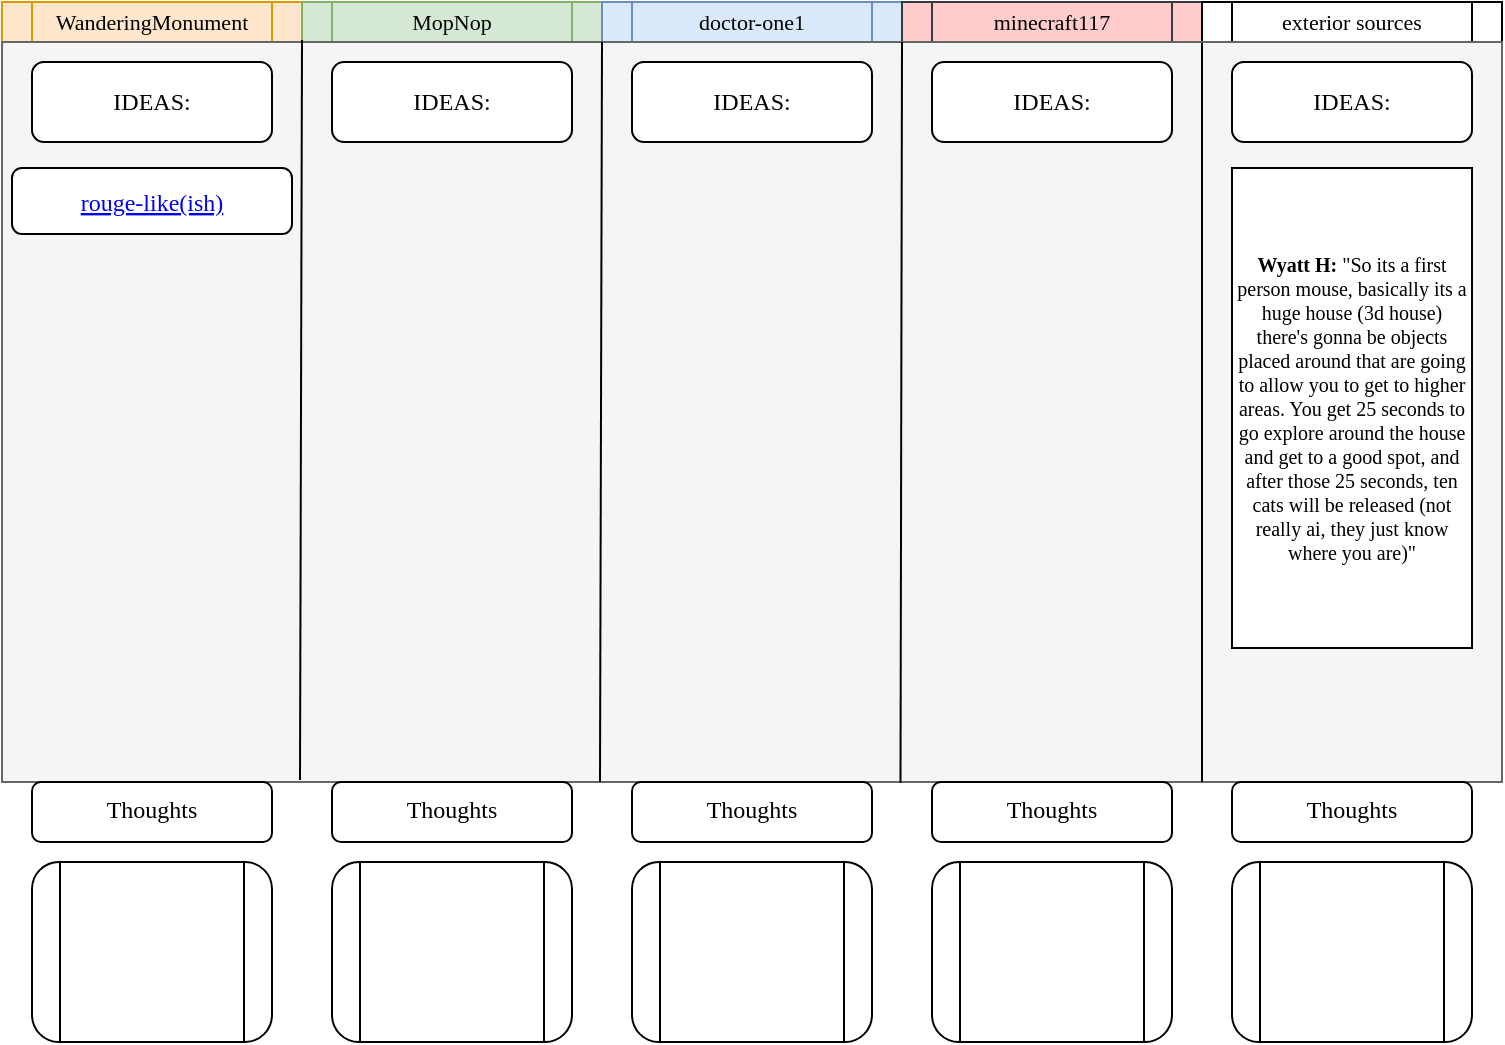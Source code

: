 <mxfile version="22.0.6" type="github">
  <diagram name="Page-1" id="nUbuY328vkLbe_oYi32c">
    <mxGraphModel dx="1434" dy="792" grid="1" gridSize="10" guides="1" tooltips="1" connect="1" arrows="1" fold="1" page="1" pageScale="1" pageWidth="850" pageHeight="1100" math="0" shadow="0">
      <root>
        <mxCell id="0" />
        <mxCell id="1" parent="0" />
        <mxCell id="N42RTSC_KTIaGwHTtDHc-1" value="WanderingMonument" style="shape=process;whiteSpace=wrap;html=1;backgroundOutline=1;fontFamily=Verdana;fillColor=#ffe6cc;strokeColor=#d79b00;fontSize=11;" parent="1" vertex="1">
          <mxGeometry x="50" y="30" width="150" height="20" as="geometry" />
        </mxCell>
        <mxCell id="N42RTSC_KTIaGwHTtDHc-2" value="MopNop" style="shape=process;whiteSpace=wrap;html=1;backgroundOutline=1;fontFamily=Verdana;fillColor=#d5e8d4;strokeColor=#82b366;fontSize=11;" parent="1" vertex="1">
          <mxGeometry x="200" y="30" width="150" height="20" as="geometry" />
        </mxCell>
        <mxCell id="N42RTSC_KTIaGwHTtDHc-3" value="doctor-one1" style="shape=process;whiteSpace=wrap;html=1;backgroundOutline=1;fontFamily=Verdana;fillColor=#dae8fc;strokeColor=#6c8ebf;fontSize=11;" parent="1" vertex="1">
          <mxGeometry x="350" y="30" width="150" height="20" as="geometry" />
        </mxCell>
        <mxCell id="N42RTSC_KTIaGwHTtDHc-4" value="minecraft117" style="shape=process;whiteSpace=wrap;html=1;backgroundOutline=1;fontFamily=Verdana;fillColor=#ffcccc;strokeColor=#36393d;fontSize=11;" parent="1" vertex="1">
          <mxGeometry x="500" y="30" width="150" height="20" as="geometry" />
        </mxCell>
        <mxCell id="N42RTSC_KTIaGwHTtDHc-5" value="exterior sources" style="shape=process;whiteSpace=wrap;html=1;backgroundOutline=1;fontFamily=Verdana;fontSize=11;" parent="1" vertex="1">
          <mxGeometry x="650" y="30" width="150" height="20" as="geometry" />
        </mxCell>
        <mxCell id="N42RTSC_KTIaGwHTtDHc-7" value="" style="rounded=0;whiteSpace=wrap;html=1;fontFamily=Verdana;fillColor=#f5f5f5;fontColor=#333333;strokeColor=#666666;" parent="1" vertex="1">
          <mxGeometry x="50" y="50" width="750" height="370" as="geometry" />
        </mxCell>
        <mxCell id="N42RTSC_KTIaGwHTtDHc-9" value="&lt;b style=&quot;font-size: 10px;&quot;&gt;Wyatt H:&lt;/b&gt; &quot;So its a first person mouse, basically its a huge house (3d house) there&#39;s gonna be objects placed around that are going to allow you to get to higher areas. You get 25 seconds to go explore around the house and get to a good spot, and after those 25 seconds, ten cats will be released (not really ai, they just know where you are)&quot;" style="rounded=0;whiteSpace=wrap;html=1;align=center;horizontal=1;verticalAlign=middle;fontSize=10;fontStyle=0;fontFamily=Verdana;" parent="1" vertex="1">
          <mxGeometry x="665" y="113" width="120" height="240" as="geometry" />
        </mxCell>
        <mxCell id="N42RTSC_KTIaGwHTtDHc-10" value="" style="endArrow=none;html=1;rounded=0;entryX=0.8;entryY=0.001;entryDx=0;entryDy=0;entryPerimeter=0;fontFamily=Verdana;" parent="1" target="N42RTSC_KTIaGwHTtDHc-7" edge="1">
          <mxGeometry width="50" height="50" relative="1" as="geometry">
            <mxPoint x="650" y="420" as="sourcePoint" />
            <mxPoint x="700" y="160" as="targetPoint" />
          </mxGeometry>
        </mxCell>
        <mxCell id="N42RTSC_KTIaGwHTtDHc-13" value="" style="endArrow=none;html=1;rounded=0;entryX=0;entryY=1;entryDx=0;entryDy=0;exitX=0.599;exitY=1.001;exitDx=0;exitDy=0;exitPerimeter=0;fontFamily=Verdana;" parent="1" source="N42RTSC_KTIaGwHTtDHc-7" target="N42RTSC_KTIaGwHTtDHc-4" edge="1">
          <mxGeometry width="50" height="50" relative="1" as="geometry">
            <mxPoint x="460" y="70" as="sourcePoint" />
            <mxPoint x="510" y="20" as="targetPoint" />
          </mxGeometry>
        </mxCell>
        <mxCell id="N42RTSC_KTIaGwHTtDHc-16" value="" style="endArrow=none;html=1;rounded=0;entryX=0;entryY=1;entryDx=0;entryDy=0;exitX=0.599;exitY=1.001;exitDx=0;exitDy=0;exitPerimeter=0;fontFamily=Verdana;" parent="1" edge="1">
          <mxGeometry width="50" height="50" relative="1" as="geometry">
            <mxPoint x="199" y="419" as="sourcePoint" />
            <mxPoint x="200" y="49" as="targetPoint" />
          </mxGeometry>
        </mxCell>
        <mxCell id="N42RTSC_KTIaGwHTtDHc-17" value="" style="endArrow=none;html=1;rounded=0;entryX=0;entryY=1;entryDx=0;entryDy=0;exitX=0.599;exitY=1.001;exitDx=0;exitDy=0;exitPerimeter=0;fontFamily=Verdana;" parent="1" edge="1">
          <mxGeometry width="50" height="50" relative="1" as="geometry">
            <mxPoint x="349" y="420" as="sourcePoint" />
            <mxPoint x="350" y="50" as="targetPoint" />
          </mxGeometry>
        </mxCell>
        <mxCell id="N42RTSC_KTIaGwHTtDHc-28" value="Thoughts" style="rounded=1;whiteSpace=wrap;html=1;verticalAlign=top;fontFamily=Verdana;" parent="1" vertex="1">
          <mxGeometry x="65" y="420" width="120" height="30" as="geometry" />
        </mxCell>
        <mxCell id="N42RTSC_KTIaGwHTtDHc-29" value="Thoughts" style="rounded=1;whiteSpace=wrap;html=1;verticalAlign=top;fontFamily=Verdana;" parent="1" vertex="1">
          <mxGeometry x="215" y="420" width="120" height="30" as="geometry" />
        </mxCell>
        <mxCell id="N42RTSC_KTIaGwHTtDHc-30" value="Thoughts" style="rounded=1;whiteSpace=wrap;html=1;verticalAlign=top;fontFamily=Verdana;" parent="1" vertex="1">
          <mxGeometry x="365" y="420" width="120" height="30" as="geometry" />
        </mxCell>
        <mxCell id="N42RTSC_KTIaGwHTtDHc-31" value="Thoughts" style="rounded=1;whiteSpace=wrap;html=1;verticalAlign=top;fontFamily=Verdana;" parent="1" vertex="1">
          <mxGeometry x="515" y="420" width="120" height="30" as="geometry" />
        </mxCell>
        <mxCell id="N42RTSC_KTIaGwHTtDHc-32" value="Thoughts" style="rounded=1;whiteSpace=wrap;html=1;verticalAlign=top;fontFamily=Verdana;" parent="1" vertex="1">
          <mxGeometry x="665" y="420" width="120" height="30" as="geometry" />
        </mxCell>
        <UserObject label="rouge-like(ish)" linkTarget="_blank" link="https://app.diagrams.net/#HcheeseEnthusiasts%2Fideas%2Fmain%2Frouge-like(ish).drawio" id="N42RTSC_KTIaGwHTtDHc-33">
          <mxCell style="fontColor=#0000EE;fontStyle=4;rounded=1;overflow=hidden;spacing=10;fontFamily=Verdana;" parent="1" vertex="1">
            <mxGeometry x="55" y="113" width="140" height="33" as="geometry" />
          </mxCell>
        </UserObject>
        <mxCell id="N42RTSC_KTIaGwHTtDHc-37" value="IDEAS:" style="rounded=1;whiteSpace=wrap;html=1;fontFamily=Verdana;" parent="1" vertex="1">
          <mxGeometry x="65" y="60" width="120" height="40" as="geometry" />
        </mxCell>
        <mxCell id="N42RTSC_KTIaGwHTtDHc-38" value="IDEAS:" style="rounded=1;whiteSpace=wrap;html=1;fontFamily=Verdana;" parent="1" vertex="1">
          <mxGeometry x="215" y="60" width="120" height="40" as="geometry" />
        </mxCell>
        <mxCell id="N42RTSC_KTIaGwHTtDHc-39" value="IDEAS:" style="rounded=1;whiteSpace=wrap;html=1;fontFamily=Verdana;" parent="1" vertex="1">
          <mxGeometry x="365" y="60" width="120" height="40" as="geometry" />
        </mxCell>
        <mxCell id="N42RTSC_KTIaGwHTtDHc-40" value="IDEAS:" style="rounded=1;whiteSpace=wrap;html=1;fontFamily=Verdana;" parent="1" vertex="1">
          <mxGeometry x="515" y="60" width="120" height="40" as="geometry" />
        </mxCell>
        <mxCell id="N42RTSC_KTIaGwHTtDHc-41" value="IDEAS:" style="rounded=1;whiteSpace=wrap;html=1;fontFamily=Verdana;" parent="1" vertex="1">
          <mxGeometry x="665" y="60" width="120" height="40" as="geometry" />
        </mxCell>
        <mxCell id="N42RTSC_KTIaGwHTtDHc-42" style="edgeStyle=orthogonalEdgeStyle;rounded=0;orthogonalLoop=1;jettySize=auto;html=1;exitX=0.5;exitY=1;exitDx=0;exitDy=0;" parent="1" source="N42RTSC_KTIaGwHTtDHc-29" target="N42RTSC_KTIaGwHTtDHc-29" edge="1">
          <mxGeometry relative="1" as="geometry" />
        </mxCell>
        <mxCell id="N42RTSC_KTIaGwHTtDHc-43" value="" style="shape=process;whiteSpace=wrap;html=1;backgroundOutline=1;rounded=1;" parent="1" vertex="1">
          <mxGeometry x="65" y="460" width="120" height="90" as="geometry" />
        </mxCell>
        <mxCell id="N42RTSC_KTIaGwHTtDHc-44" value="" style="shape=process;whiteSpace=wrap;html=1;backgroundOutline=1;rounded=1;" parent="1" vertex="1">
          <mxGeometry x="215" y="460" width="120" height="90" as="geometry" />
        </mxCell>
        <mxCell id="N42RTSC_KTIaGwHTtDHc-45" value="" style="shape=process;whiteSpace=wrap;html=1;backgroundOutline=1;rounded=1;" parent="1" vertex="1">
          <mxGeometry x="365" y="460" width="120" height="90" as="geometry" />
        </mxCell>
        <mxCell id="N42RTSC_KTIaGwHTtDHc-46" value="" style="shape=process;whiteSpace=wrap;html=1;backgroundOutline=1;rounded=1;" parent="1" vertex="1">
          <mxGeometry x="515" y="460" width="120" height="90" as="geometry" />
        </mxCell>
        <mxCell id="N42RTSC_KTIaGwHTtDHc-47" value="" style="shape=process;whiteSpace=wrap;html=1;backgroundOutline=1;rounded=1;" parent="1" vertex="1">
          <mxGeometry x="665" y="460" width="120" height="90" as="geometry" />
        </mxCell>
      </root>
    </mxGraphModel>
  </diagram>
</mxfile>
